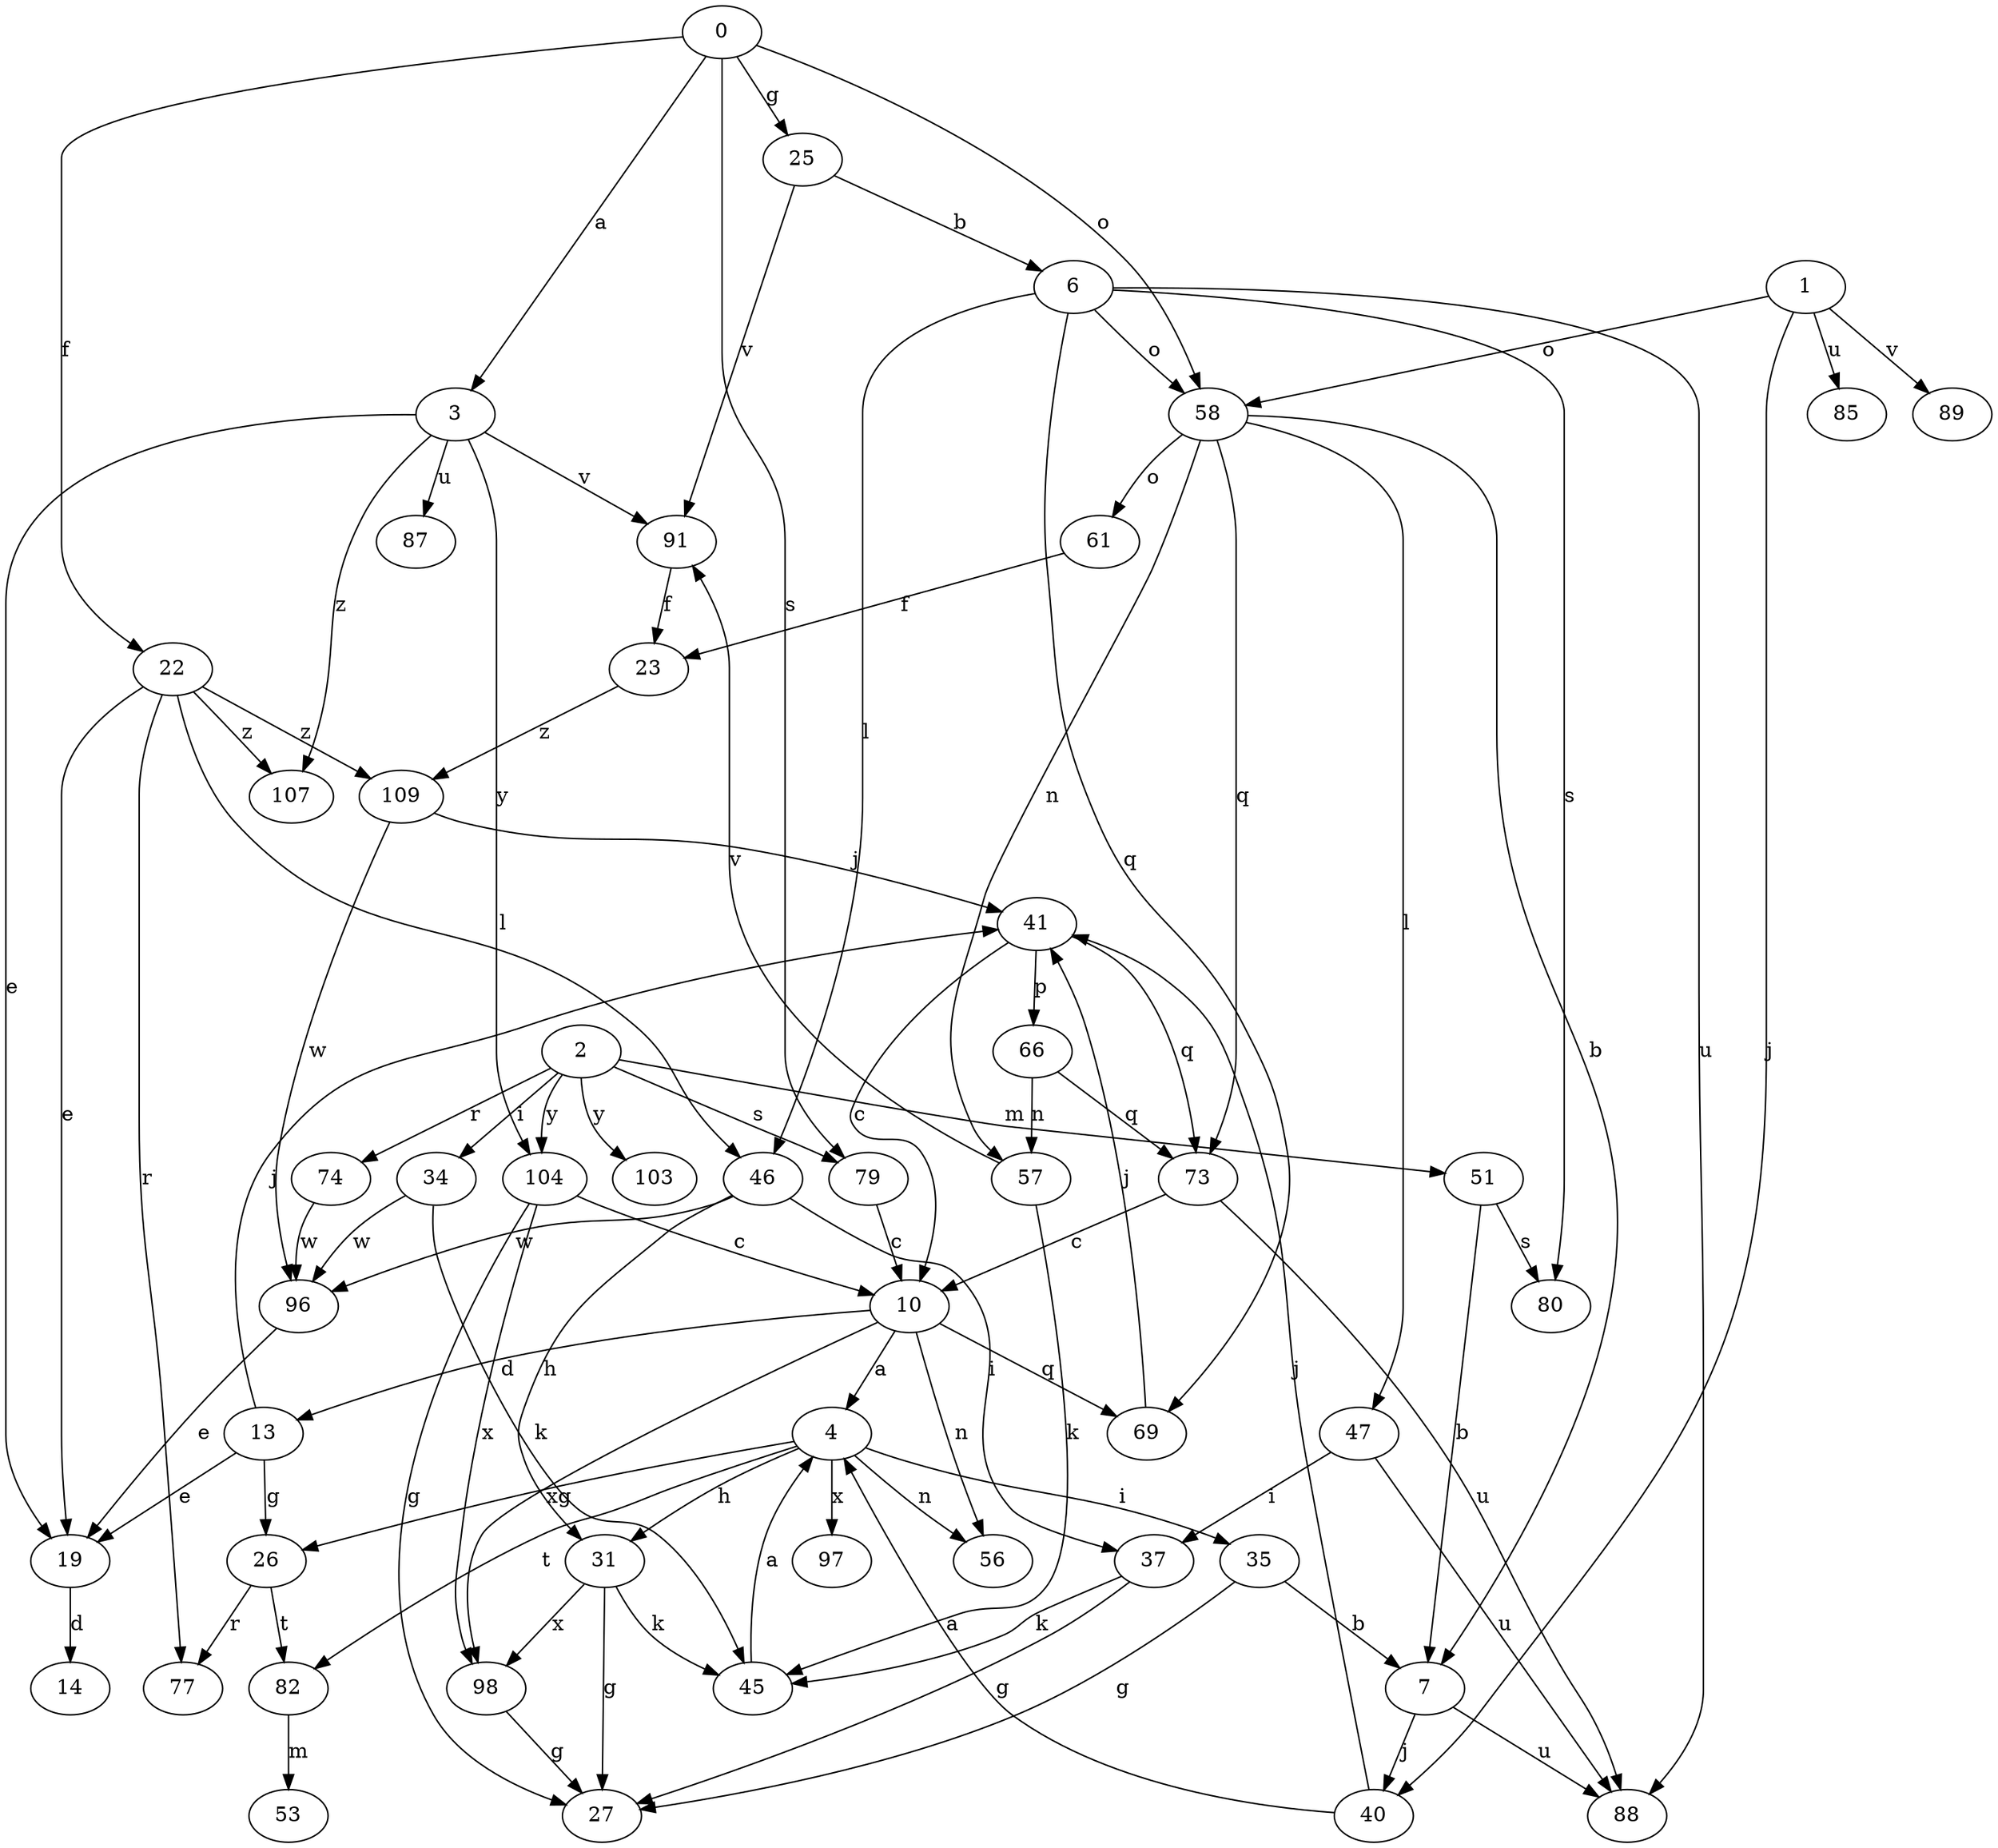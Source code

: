 strict digraph  {
0;
1;
2;
3;
4;
6;
7;
10;
13;
14;
19;
22;
23;
25;
26;
27;
31;
34;
35;
37;
40;
41;
45;
46;
47;
51;
53;
56;
57;
58;
61;
66;
69;
73;
74;
77;
79;
80;
82;
85;
87;
88;
89;
91;
96;
97;
98;
103;
104;
107;
109;
0 -> 3  [label=a];
0 -> 22  [label=f];
0 -> 25  [label=g];
0 -> 58  [label=o];
0 -> 79  [label=s];
1 -> 40  [label=j];
1 -> 58  [label=o];
1 -> 85  [label=u];
1 -> 89  [label=v];
2 -> 34  [label=i];
2 -> 51  [label=m];
2 -> 74  [label=r];
2 -> 79  [label=s];
2 -> 103  [label=y];
2 -> 104  [label=y];
3 -> 19  [label=e];
3 -> 87  [label=u];
3 -> 91  [label=v];
3 -> 104  [label=y];
3 -> 107  [label=z];
4 -> 26  [label=g];
4 -> 31  [label=h];
4 -> 35  [label=i];
4 -> 56  [label=n];
4 -> 82  [label=t];
4 -> 97  [label=x];
6 -> 46  [label=l];
6 -> 58  [label=o];
6 -> 69  [label=q];
6 -> 80  [label=s];
6 -> 88  [label=u];
7 -> 40  [label=j];
7 -> 88  [label=u];
10 -> 4  [label=a];
10 -> 13  [label=d];
10 -> 56  [label=n];
10 -> 69  [label=q];
10 -> 98  [label=x];
13 -> 19  [label=e];
13 -> 26  [label=g];
13 -> 41  [label=j];
19 -> 14  [label=d];
22 -> 19  [label=e];
22 -> 46  [label=l];
22 -> 77  [label=r];
22 -> 107  [label=z];
22 -> 109  [label=z];
23 -> 109  [label=z];
25 -> 6  [label=b];
25 -> 91  [label=v];
26 -> 77  [label=r];
26 -> 82  [label=t];
31 -> 27  [label=g];
31 -> 45  [label=k];
31 -> 98  [label=x];
34 -> 45  [label=k];
34 -> 96  [label=w];
35 -> 7  [label=b];
35 -> 27  [label=g];
37 -> 27  [label=g];
37 -> 45  [label=k];
40 -> 4  [label=a];
40 -> 41  [label=j];
41 -> 10  [label=c];
41 -> 66  [label=p];
41 -> 73  [label=q];
45 -> 4  [label=a];
46 -> 31  [label=h];
46 -> 37  [label=i];
46 -> 96  [label=w];
47 -> 37  [label=i];
47 -> 88  [label=u];
51 -> 7  [label=b];
51 -> 80  [label=s];
57 -> 45  [label=k];
57 -> 91  [label=v];
58 -> 7  [label=b];
58 -> 47  [label=l];
58 -> 57  [label=n];
58 -> 61  [label=o];
58 -> 73  [label=q];
61 -> 23  [label=f];
66 -> 57  [label=n];
66 -> 73  [label=q];
69 -> 41  [label=j];
73 -> 10  [label=c];
73 -> 88  [label=u];
74 -> 96  [label=w];
79 -> 10  [label=c];
82 -> 53  [label=m];
91 -> 23  [label=f];
96 -> 19  [label=e];
98 -> 27  [label=g];
104 -> 10  [label=c];
104 -> 27  [label=g];
104 -> 98  [label=x];
109 -> 41  [label=j];
109 -> 96  [label=w];
}
